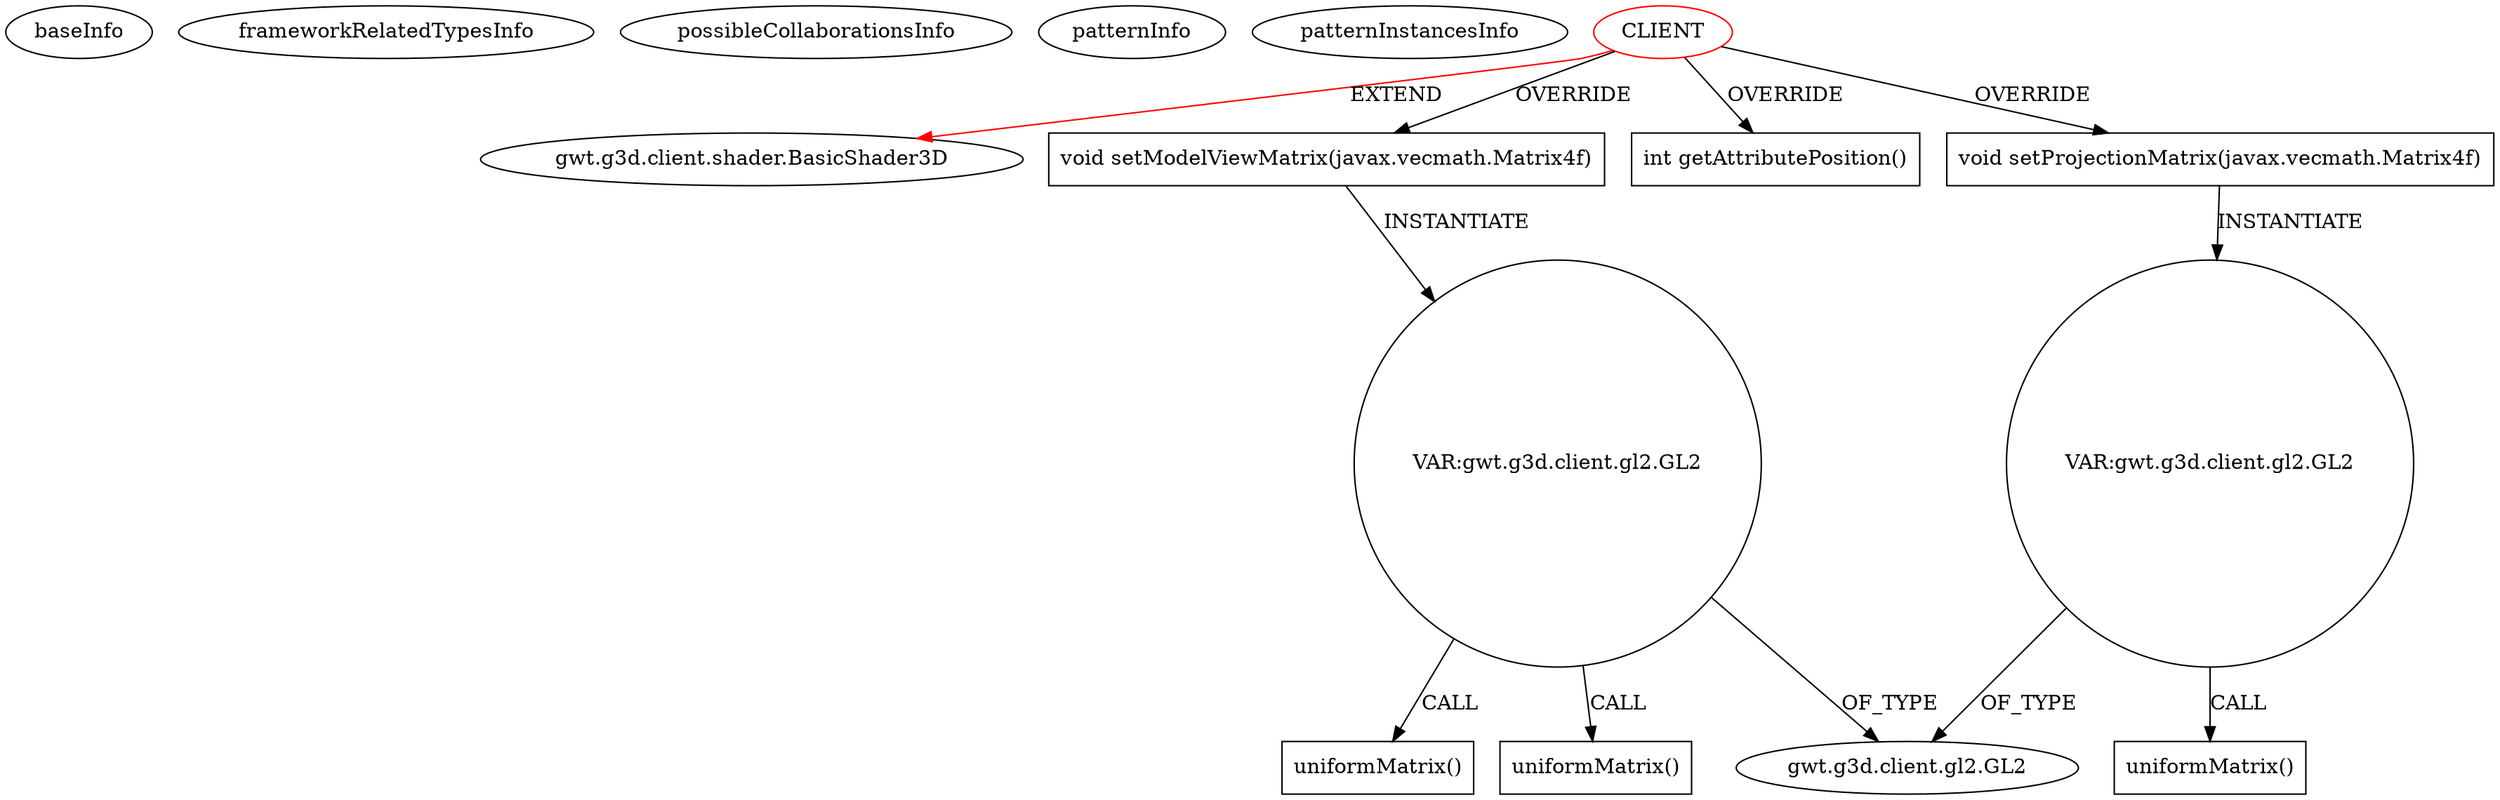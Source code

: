 digraph {
baseInfo[graphId=1671,category="pattern",isAnonymous=false,possibleRelation=false]
frameworkRelatedTypesInfo[0="gwt.g3d.client.shader.BasicShader3D"]
possibleCollaborationsInfo[]
patternInfo[frequency=2.0,patternRootClient=0]
patternInstancesInfo[0="pkamenarsky-ocean~/pkamenarsky-ocean/ocean-master/src/com/eleven/client/gl/WaterShader.java~WaterShader~4302",1="pkamenarsky-ocean~/pkamenarsky-ocean/ocean-master/src/com/eleven/client/gl/SkyboxShader.java~SkyboxShader~4304"]
1[label="gwt.g3d.client.shader.BasicShader3D",vertexType="FRAMEWORK_CLASS_TYPE",isFrameworkType=false]
0[label="CLIENT",vertexType="ROOT_CLIENT_CLASS_DECLARATION",isFrameworkType=false,color=red]
2[label="void setModelViewMatrix(javax.vecmath.Matrix4f)",vertexType="OVERRIDING_METHOD_DECLARATION",isFrameworkType=false,shape=box]
3[label="VAR:gwt.g3d.client.gl2.GL2",vertexType="VARIABLE_EXPRESION",isFrameworkType=false,shape=circle]
7[label="uniformMatrix()",vertexType="INSIDE_CALL",isFrameworkType=false,shape=box]
4[label="uniformMatrix()",vertexType="INSIDE_CALL",isFrameworkType=false,shape=box]
12[label="int getAttributePosition()",vertexType="OVERRIDING_METHOD_DECLARATION",isFrameworkType=false,shape=box]
5[label="gwt.g3d.client.gl2.GL2",vertexType="FRAMEWORK_INTERFACE_TYPE",isFrameworkType=false]
9[label="VAR:gwt.g3d.client.gl2.GL2",vertexType="VARIABLE_EXPRESION",isFrameworkType=false,shape=circle]
10[label="uniformMatrix()",vertexType="INSIDE_CALL",isFrameworkType=false,shape=box]
8[label="void setProjectionMatrix(javax.vecmath.Matrix4f)",vertexType="OVERRIDING_METHOD_DECLARATION",isFrameworkType=false,shape=box]
3->7[label="CALL"]
3->5[label="OF_TYPE"]
8->9[label="INSTANTIATE"]
0->8[label="OVERRIDE"]
3->4[label="CALL"]
0->1[label="EXTEND",color=red]
2->3[label="INSTANTIATE"]
0->12[label="OVERRIDE"]
9->5[label="OF_TYPE"]
9->10[label="CALL"]
0->2[label="OVERRIDE"]
}
